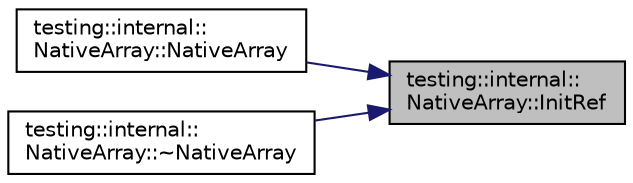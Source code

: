 digraph "testing::internal::NativeArray::InitRef"
{
 // LATEX_PDF_SIZE
  bgcolor="transparent";
  edge [fontname="Helvetica",fontsize="10",labelfontname="Helvetica",labelfontsize="10"];
  node [fontname="Helvetica",fontsize="10",shape=record];
  rankdir="RL";
  Node1 [label="testing::internal::\lNativeArray::InitRef",height=0.2,width=0.4,color="black", fillcolor="grey75", style="filled", fontcolor="black",tooltip=" "];
  Node1 -> Node2 [dir="back",color="midnightblue",fontsize="10",style="solid",fontname="Helvetica"];
  Node2 [label="testing::internal::\lNativeArray::NativeArray",height=0.2,width=0.4,color="black",URL="$classtesting_1_1internal_1_1NativeArray.html#a52b3689c62532703d11e9d82939a7141",tooltip=" "];
  Node1 -> Node3 [dir="back",color="midnightblue",fontsize="10",style="solid",fontname="Helvetica"];
  Node3 [label="testing::internal::\lNativeArray::~NativeArray",height=0.2,width=0.4,color="black",URL="$classtesting_1_1internal_1_1NativeArray.html#a55ab5948d473a487303dcf6e02ad1f60",tooltip=" "];
}
